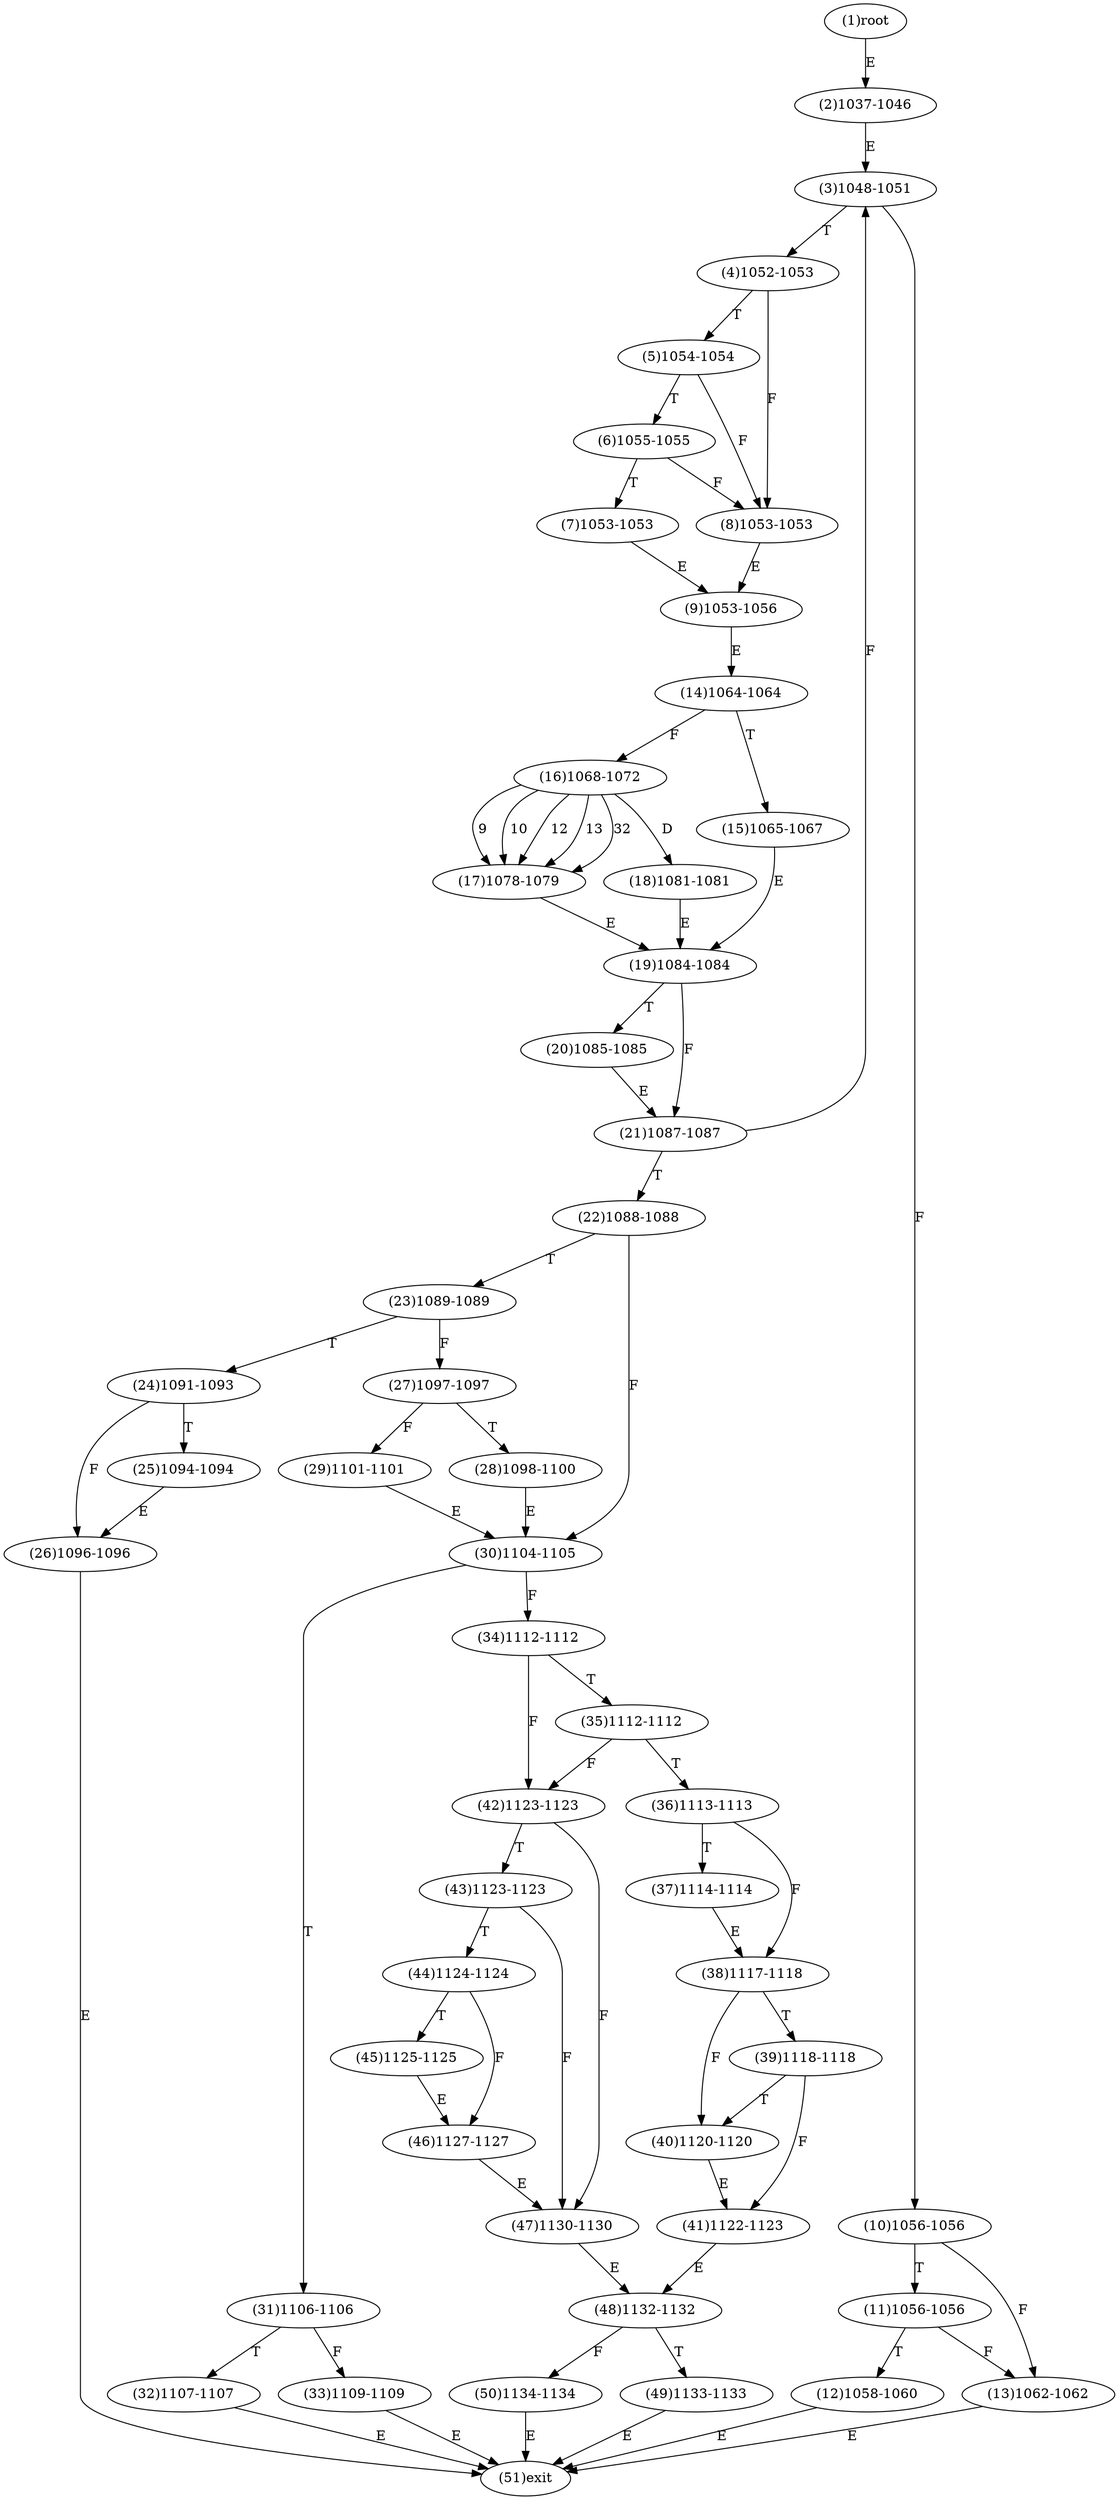 digraph "" { 
1[ label="(1)root"];
2[ label="(2)1037-1046"];
3[ label="(3)1048-1051"];
4[ label="(4)1052-1053"];
5[ label="(5)1054-1054"];
6[ label="(6)1055-1055"];
7[ label="(7)1053-1053"];
8[ label="(8)1053-1053"];
9[ label="(9)1053-1056"];
10[ label="(10)1056-1056"];
11[ label="(11)1056-1056"];
12[ label="(12)1058-1060"];
13[ label="(13)1062-1062"];
14[ label="(14)1064-1064"];
15[ label="(15)1065-1067"];
17[ label="(17)1078-1079"];
16[ label="(16)1068-1072"];
19[ label="(19)1084-1084"];
18[ label="(18)1081-1081"];
21[ label="(21)1087-1087"];
20[ label="(20)1085-1085"];
23[ label="(23)1089-1089"];
22[ label="(22)1088-1088"];
25[ label="(25)1094-1094"];
24[ label="(24)1091-1093"];
27[ label="(27)1097-1097"];
26[ label="(26)1096-1096"];
29[ label="(29)1101-1101"];
28[ label="(28)1098-1100"];
31[ label="(31)1106-1106"];
30[ label="(30)1104-1105"];
34[ label="(34)1112-1112"];
35[ label="(35)1112-1112"];
32[ label="(32)1107-1107"];
33[ label="(33)1109-1109"];
38[ label="(38)1117-1118"];
39[ label="(39)1118-1118"];
36[ label="(36)1113-1113"];
37[ label="(37)1114-1114"];
42[ label="(42)1123-1123"];
43[ label="(43)1123-1123"];
40[ label="(40)1120-1120"];
41[ label="(41)1122-1123"];
46[ label="(46)1127-1127"];
47[ label="(47)1130-1130"];
44[ label="(44)1124-1124"];
45[ label="(45)1125-1125"];
51[ label="(51)exit"];
50[ label="(50)1134-1134"];
49[ label="(49)1133-1133"];
48[ label="(48)1132-1132"];
1->2[ label="E"];
2->3[ label="E"];
3->10[ label="F"];
3->4[ label="T"];
4->8[ label="F"];
4->5[ label="T"];
5->8[ label="F"];
5->6[ label="T"];
6->8[ label="F"];
6->7[ label="T"];
7->9[ label="E"];
8->9[ label="E"];
9->14[ label="E"];
10->13[ label="F"];
10->11[ label="T"];
11->13[ label="F"];
11->12[ label="T"];
12->51[ label="E"];
13->51[ label="E"];
14->16[ label="F"];
14->15[ label="T"];
15->19[ label="E"];
16->17[ label="9"];
16->17[ label="10"];
16->17[ label="12"];
16->17[ label="13"];
16->17[ label="32"];
16->18[ label="D"];
17->19[ label="E"];
18->19[ label="E"];
19->21[ label="F"];
19->20[ label="T"];
20->21[ label="E"];
21->3[ label="F"];
21->22[ label="T"];
22->30[ label="F"];
22->23[ label="T"];
23->27[ label="F"];
23->24[ label="T"];
24->26[ label="F"];
24->25[ label="T"];
25->26[ label="E"];
26->51[ label="E"];
27->29[ label="F"];
27->28[ label="T"];
28->30[ label="E"];
29->30[ label="E"];
30->34[ label="F"];
30->31[ label="T"];
31->33[ label="F"];
31->32[ label="T"];
32->51[ label="E"];
33->51[ label="E"];
34->42[ label="F"];
34->35[ label="T"];
35->42[ label="F"];
35->36[ label="T"];
36->38[ label="F"];
36->37[ label="T"];
37->38[ label="E"];
38->40[ label="F"];
38->39[ label="T"];
39->41[ label="F"];
39->40[ label="T"];
40->41[ label="E"];
41->48[ label="E"];
42->47[ label="F"];
42->43[ label="T"];
43->47[ label="F"];
43->44[ label="T"];
44->46[ label="F"];
44->45[ label="T"];
45->46[ label="E"];
46->47[ label="E"];
47->48[ label="E"];
48->50[ label="F"];
48->49[ label="T"];
49->51[ label="E"];
50->51[ label="E"];
}